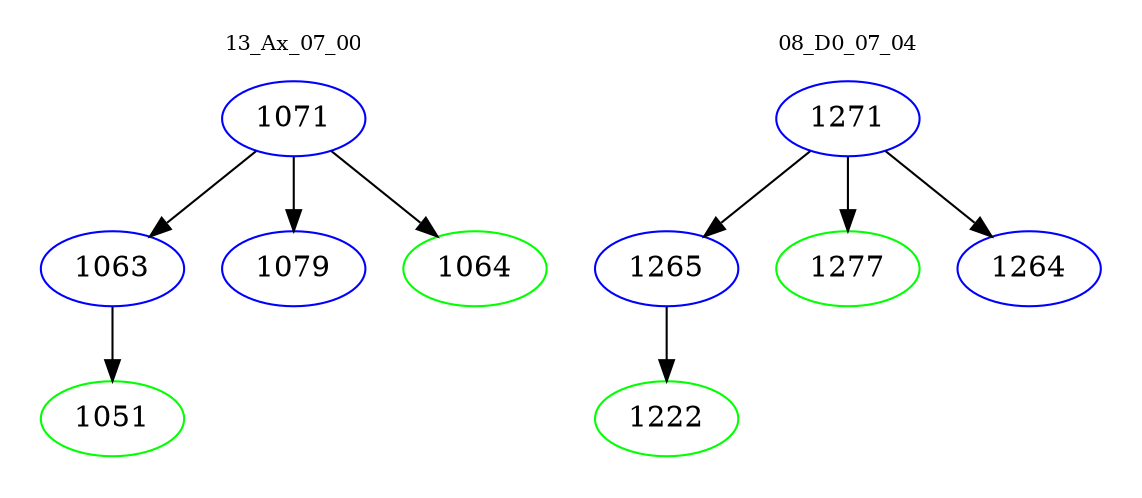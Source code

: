 digraph{
subgraph cluster_0 {
color = white
label = "13_Ax_07_00";
fontsize=10;
T0_1071 [label="1071", color="blue"]
T0_1071 -> T0_1063 [color="black"]
T0_1063 [label="1063", color="blue"]
T0_1063 -> T0_1051 [color="black"]
T0_1051 [label="1051", color="green"]
T0_1071 -> T0_1079 [color="black"]
T0_1079 [label="1079", color="blue"]
T0_1071 -> T0_1064 [color="black"]
T0_1064 [label="1064", color="green"]
}
subgraph cluster_1 {
color = white
label = "08_D0_07_04";
fontsize=10;
T1_1271 [label="1271", color="blue"]
T1_1271 -> T1_1265 [color="black"]
T1_1265 [label="1265", color="blue"]
T1_1265 -> T1_1222 [color="black"]
T1_1222 [label="1222", color="green"]
T1_1271 -> T1_1277 [color="black"]
T1_1277 [label="1277", color="green"]
T1_1271 -> T1_1264 [color="black"]
T1_1264 [label="1264", color="blue"]
}
}
